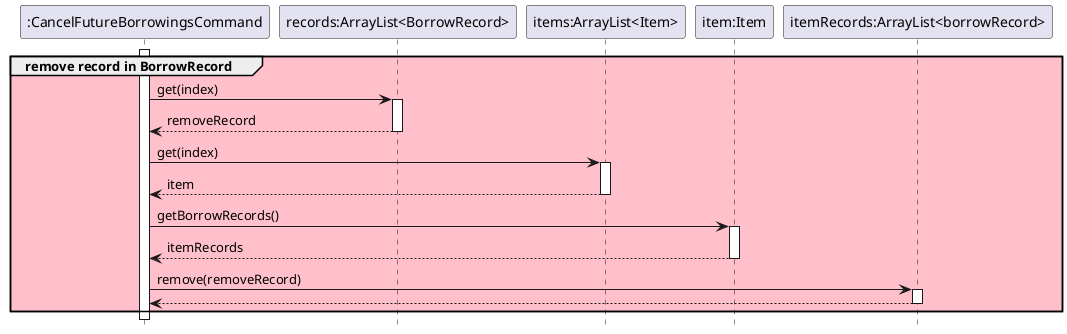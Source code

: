 @startuml

hide footbox

skinparam PackageBackgroundColor pink

Participant ":CancelFutureBorrowingsCommand" as cancelcmd
Participant "records:ArrayList<BorrowRecord>" as rmvrcd
Participant "items:ArrayList<Item>" as itmlst
Participant "item:Item" as itm
Participant "itemRecords:ArrayList<borrowRecord>" as itmrcd

group remove record in BorrowRecord
activate cancelcmd
cancelcmd -> rmvrcd:get(index)
activate rmvrcd
return removeRecord

cancelcmd -> itmlst:get(index)
activate itmlst
return item

cancelcmd -> itm:getBorrowRecords()
activate itm
return itemRecords

cancelcmd -> itmrcd:remove(removeRecord)
activate itmrcd
return

end
@enduml
